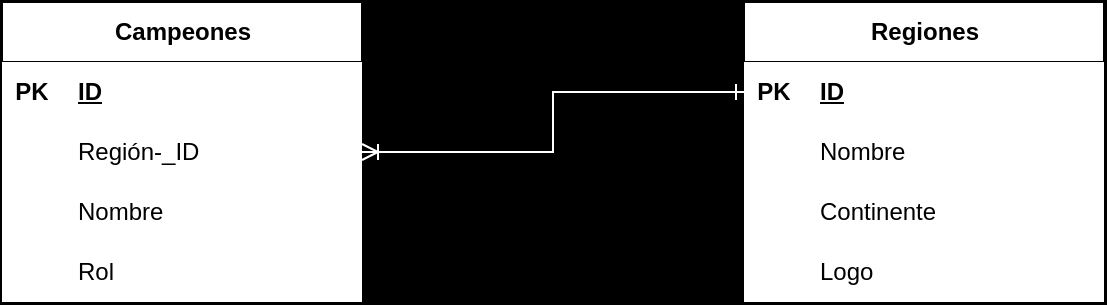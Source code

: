 <mxfile version="22.0.4" type="device">
  <diagram name="Página-1" id="1-dWuc41_uqC2qkYM0n2">
    <mxGraphModel dx="819" dy="447" grid="1" gridSize="10" guides="1" tooltips="1" connect="1" arrows="1" fold="1" page="1" pageScale="1" pageWidth="827" pageHeight="1169" background="#000000" math="0" shadow="0">
      <root>
        <mxCell id="0" />
        <mxCell id="1" parent="0" />
        <mxCell id="2Ur1GlUUsIL_ihxecBEk-77" value="Campeones" style="shape=table;startSize=30;container=1;collapsible=1;childLayout=tableLayout;fixedRows=1;rowLines=0;fontStyle=1;align=center;resizeLast=1;html=1;fillColor=default;" vertex="1" parent="1">
          <mxGeometry x="129" y="380" width="180" height="150" as="geometry" />
        </mxCell>
        <mxCell id="2Ur1GlUUsIL_ihxecBEk-78" value="" style="shape=tableRow;horizontal=0;startSize=0;swimlaneHead=0;swimlaneBody=0;fillColor=default;collapsible=0;dropTarget=0;points=[[0,0.5],[1,0.5]];portConstraint=eastwest;top=0;left=0;right=0;bottom=1;" vertex="1" parent="2Ur1GlUUsIL_ihxecBEk-77">
          <mxGeometry y="30" width="180" height="30" as="geometry" />
        </mxCell>
        <mxCell id="2Ur1GlUUsIL_ihxecBEk-79" value="PK" style="shape=partialRectangle;connectable=0;fillColor=default;top=0;left=0;bottom=0;right=0;fontStyle=1;overflow=hidden;whiteSpace=wrap;html=1;" vertex="1" parent="2Ur1GlUUsIL_ihxecBEk-78">
          <mxGeometry width="30" height="30" as="geometry">
            <mxRectangle width="30" height="30" as="alternateBounds" />
          </mxGeometry>
        </mxCell>
        <mxCell id="2Ur1GlUUsIL_ihxecBEk-80" value="ID" style="shape=partialRectangle;connectable=0;fillColor=default;top=0;left=0;bottom=0;right=0;align=left;spacingLeft=6;fontStyle=5;overflow=hidden;whiteSpace=wrap;html=1;strokeColor=#FFFFFF;" vertex="1" parent="2Ur1GlUUsIL_ihxecBEk-78">
          <mxGeometry x="30" width="150" height="30" as="geometry">
            <mxRectangle width="150" height="30" as="alternateBounds" />
          </mxGeometry>
        </mxCell>
        <mxCell id="2Ur1GlUUsIL_ihxecBEk-81" value="" style="shape=tableRow;horizontal=0;startSize=0;swimlaneHead=0;swimlaneBody=0;fillColor=default;collapsible=0;dropTarget=0;points=[[0,0.5],[1,0.5]];portConstraint=eastwest;top=0;left=0;right=0;bottom=0;" vertex="1" parent="2Ur1GlUUsIL_ihxecBEk-77">
          <mxGeometry y="60" width="180" height="30" as="geometry" />
        </mxCell>
        <mxCell id="2Ur1GlUUsIL_ihxecBEk-82" value="" style="shape=partialRectangle;connectable=0;fillColor=default;top=0;left=0;bottom=0;right=0;editable=1;overflow=hidden;whiteSpace=wrap;html=1;" vertex="1" parent="2Ur1GlUUsIL_ihxecBEk-81">
          <mxGeometry width="30" height="30" as="geometry">
            <mxRectangle width="30" height="30" as="alternateBounds" />
          </mxGeometry>
        </mxCell>
        <mxCell id="2Ur1GlUUsIL_ihxecBEk-83" value="Región&lt;span style=&quot;white-space: pre;&quot;&gt;-_ID&#x9;&lt;/span&gt;&lt;span style=&quot;white-space: pre;&quot;&gt;&#x9;&lt;/span&gt;" style="shape=partialRectangle;connectable=0;fillColor=default;top=0;left=0;bottom=0;right=0;align=left;spacingLeft=6;overflow=hidden;whiteSpace=wrap;html=1;" vertex="1" parent="2Ur1GlUUsIL_ihxecBEk-81">
          <mxGeometry x="30" width="150" height="30" as="geometry">
            <mxRectangle width="150" height="30" as="alternateBounds" />
          </mxGeometry>
        </mxCell>
        <mxCell id="2Ur1GlUUsIL_ihxecBEk-84" value="" style="shape=tableRow;horizontal=0;startSize=0;swimlaneHead=0;swimlaneBody=0;fillColor=default;collapsible=0;dropTarget=0;points=[[0,0.5],[1,0.5]];portConstraint=eastwest;top=0;left=0;right=0;bottom=0;" vertex="1" parent="2Ur1GlUUsIL_ihxecBEk-77">
          <mxGeometry y="90" width="180" height="30" as="geometry" />
        </mxCell>
        <mxCell id="2Ur1GlUUsIL_ihxecBEk-85" value="" style="shape=partialRectangle;connectable=0;fillColor=default;top=0;left=0;bottom=0;right=0;editable=1;overflow=hidden;whiteSpace=wrap;html=1;" vertex="1" parent="2Ur1GlUUsIL_ihxecBEk-84">
          <mxGeometry width="30" height="30" as="geometry">
            <mxRectangle width="30" height="30" as="alternateBounds" />
          </mxGeometry>
        </mxCell>
        <mxCell id="2Ur1GlUUsIL_ihxecBEk-86" value="Nombre" style="shape=partialRectangle;connectable=0;fillColor=default;top=0;left=0;bottom=0;right=0;align=left;spacingLeft=6;overflow=hidden;whiteSpace=wrap;html=1;" vertex="1" parent="2Ur1GlUUsIL_ihxecBEk-84">
          <mxGeometry x="30" width="150" height="30" as="geometry">
            <mxRectangle width="150" height="30" as="alternateBounds" />
          </mxGeometry>
        </mxCell>
        <mxCell id="2Ur1GlUUsIL_ihxecBEk-87" value="" style="shape=tableRow;horizontal=0;startSize=0;swimlaneHead=0;swimlaneBody=0;fillColor=default;collapsible=0;dropTarget=0;points=[[0,0.5],[1,0.5]];portConstraint=eastwest;top=0;left=0;right=0;bottom=0;" vertex="1" parent="2Ur1GlUUsIL_ihxecBEk-77">
          <mxGeometry y="120" width="180" height="30" as="geometry" />
        </mxCell>
        <mxCell id="2Ur1GlUUsIL_ihxecBEk-88" value="" style="shape=partialRectangle;connectable=0;fillColor=default;top=0;left=0;bottom=0;right=0;editable=1;overflow=hidden;whiteSpace=wrap;html=1;" vertex="1" parent="2Ur1GlUUsIL_ihxecBEk-87">
          <mxGeometry width="30" height="30" as="geometry">
            <mxRectangle width="30" height="30" as="alternateBounds" />
          </mxGeometry>
        </mxCell>
        <mxCell id="2Ur1GlUUsIL_ihxecBEk-89" value="Rol" style="shape=partialRectangle;connectable=0;fillColor=default;top=0;left=0;bottom=0;right=0;align=left;spacingLeft=6;overflow=hidden;whiteSpace=wrap;html=1;" vertex="1" parent="2Ur1GlUUsIL_ihxecBEk-87">
          <mxGeometry x="30" width="150" height="30" as="geometry">
            <mxRectangle width="150" height="30" as="alternateBounds" />
          </mxGeometry>
        </mxCell>
        <mxCell id="2Ur1GlUUsIL_ihxecBEk-119" value="Regiones" style="shape=table;startSize=30;container=1;collapsible=1;childLayout=tableLayout;fixedRows=1;rowLines=0;fontStyle=1;align=center;resizeLast=1;html=1;fillColor=default;" vertex="1" parent="1">
          <mxGeometry x="500" y="380" width="180" height="150" as="geometry" />
        </mxCell>
        <mxCell id="2Ur1GlUUsIL_ihxecBEk-120" value="" style="shape=tableRow;horizontal=0;startSize=0;swimlaneHead=0;swimlaneBody=0;fillColor=default;collapsible=0;dropTarget=0;points=[[0,0.5],[1,0.5]];portConstraint=eastwest;top=0;left=0;right=0;bottom=1;" vertex="1" parent="2Ur1GlUUsIL_ihxecBEk-119">
          <mxGeometry y="30" width="180" height="30" as="geometry" />
        </mxCell>
        <mxCell id="2Ur1GlUUsIL_ihxecBEk-121" value="PK" style="shape=partialRectangle;connectable=0;fillColor=default;top=0;left=0;bottom=0;right=0;fontStyle=1;overflow=hidden;whiteSpace=wrap;html=1;" vertex="1" parent="2Ur1GlUUsIL_ihxecBEk-120">
          <mxGeometry width="30" height="30" as="geometry">
            <mxRectangle width="30" height="30" as="alternateBounds" />
          </mxGeometry>
        </mxCell>
        <mxCell id="2Ur1GlUUsIL_ihxecBEk-122" value="ID" style="shape=partialRectangle;connectable=0;fillColor=default;top=0;left=0;bottom=0;right=0;align=left;spacingLeft=6;fontStyle=5;overflow=hidden;whiteSpace=wrap;html=1;" vertex="1" parent="2Ur1GlUUsIL_ihxecBEk-120">
          <mxGeometry x="30" width="150" height="30" as="geometry">
            <mxRectangle width="150" height="30" as="alternateBounds" />
          </mxGeometry>
        </mxCell>
        <mxCell id="2Ur1GlUUsIL_ihxecBEk-123" value="" style="shape=tableRow;horizontal=0;startSize=0;swimlaneHead=0;swimlaneBody=0;fillColor=default;collapsible=0;dropTarget=0;points=[[0,0.5],[1,0.5]];portConstraint=eastwest;top=0;left=0;right=0;bottom=0;" vertex="1" parent="2Ur1GlUUsIL_ihxecBEk-119">
          <mxGeometry y="60" width="180" height="30" as="geometry" />
        </mxCell>
        <mxCell id="2Ur1GlUUsIL_ihxecBEk-124" value="" style="shape=partialRectangle;connectable=0;fillColor=default;top=0;left=0;bottom=0;right=0;editable=1;overflow=hidden;whiteSpace=wrap;html=1;" vertex="1" parent="2Ur1GlUUsIL_ihxecBEk-123">
          <mxGeometry width="30" height="30" as="geometry">
            <mxRectangle width="30" height="30" as="alternateBounds" />
          </mxGeometry>
        </mxCell>
        <mxCell id="2Ur1GlUUsIL_ihxecBEk-125" value="Nombre" style="shape=partialRectangle;connectable=0;fillColor=default;top=0;left=0;bottom=0;right=0;align=left;spacingLeft=6;overflow=hidden;whiteSpace=wrap;html=1;" vertex="1" parent="2Ur1GlUUsIL_ihxecBEk-123">
          <mxGeometry x="30" width="150" height="30" as="geometry">
            <mxRectangle width="150" height="30" as="alternateBounds" />
          </mxGeometry>
        </mxCell>
        <mxCell id="2Ur1GlUUsIL_ihxecBEk-126" value="" style="shape=tableRow;horizontal=0;startSize=0;swimlaneHead=0;swimlaneBody=0;fillColor=default;collapsible=0;dropTarget=0;points=[[0,0.5],[1,0.5]];portConstraint=eastwest;top=0;left=0;right=0;bottom=0;" vertex="1" parent="2Ur1GlUUsIL_ihxecBEk-119">
          <mxGeometry y="90" width="180" height="30" as="geometry" />
        </mxCell>
        <mxCell id="2Ur1GlUUsIL_ihxecBEk-127" value="" style="shape=partialRectangle;connectable=0;fillColor=default;top=0;left=0;bottom=0;right=0;editable=1;overflow=hidden;whiteSpace=wrap;html=1;" vertex="1" parent="2Ur1GlUUsIL_ihxecBEk-126">
          <mxGeometry width="30" height="30" as="geometry">
            <mxRectangle width="30" height="30" as="alternateBounds" />
          </mxGeometry>
        </mxCell>
        <mxCell id="2Ur1GlUUsIL_ihxecBEk-128" value="Continente" style="shape=partialRectangle;connectable=0;fillColor=default;top=0;left=0;bottom=0;right=0;align=left;spacingLeft=6;overflow=hidden;whiteSpace=wrap;html=1;" vertex="1" parent="2Ur1GlUUsIL_ihxecBEk-126">
          <mxGeometry x="30" width="150" height="30" as="geometry">
            <mxRectangle width="150" height="30" as="alternateBounds" />
          </mxGeometry>
        </mxCell>
        <mxCell id="2Ur1GlUUsIL_ihxecBEk-184" style="shape=tableRow;horizontal=0;startSize=0;swimlaneHead=0;swimlaneBody=0;fillColor=default;collapsible=0;dropTarget=0;points=[[0,0.5],[1,0.5]];portConstraint=eastwest;top=0;left=0;right=0;bottom=0;" vertex="1" parent="2Ur1GlUUsIL_ihxecBEk-119">
          <mxGeometry y="120" width="180" height="30" as="geometry" />
        </mxCell>
        <mxCell id="2Ur1GlUUsIL_ihxecBEk-185" style="shape=partialRectangle;connectable=0;fillColor=default;top=0;left=0;bottom=0;right=0;editable=1;overflow=hidden;whiteSpace=wrap;html=1;" vertex="1" parent="2Ur1GlUUsIL_ihxecBEk-184">
          <mxGeometry width="30" height="30" as="geometry">
            <mxRectangle width="30" height="30" as="alternateBounds" />
          </mxGeometry>
        </mxCell>
        <mxCell id="2Ur1GlUUsIL_ihxecBEk-186" value="Logo" style="shape=partialRectangle;connectable=0;fillColor=default;top=0;left=0;bottom=0;right=0;align=left;spacingLeft=6;overflow=hidden;whiteSpace=wrap;html=1;" vertex="1" parent="2Ur1GlUUsIL_ihxecBEk-184">
          <mxGeometry x="30" width="150" height="30" as="geometry">
            <mxRectangle width="150" height="30" as="alternateBounds" />
          </mxGeometry>
        </mxCell>
        <mxCell id="2Ur1GlUUsIL_ihxecBEk-187" style="edgeStyle=orthogonalEdgeStyle;rounded=0;orthogonalLoop=1;jettySize=auto;html=1;entryX=0;entryY=0.5;entryDx=0;entryDy=0;strokeColor=#FFFFFF;endArrow=ERone;endFill=0;startArrow=ERoneToMany;startFill=0;" edge="1" parent="1" source="2Ur1GlUUsIL_ihxecBEk-81" target="2Ur1GlUUsIL_ihxecBEk-120">
          <mxGeometry relative="1" as="geometry" />
        </mxCell>
      </root>
    </mxGraphModel>
  </diagram>
</mxfile>
